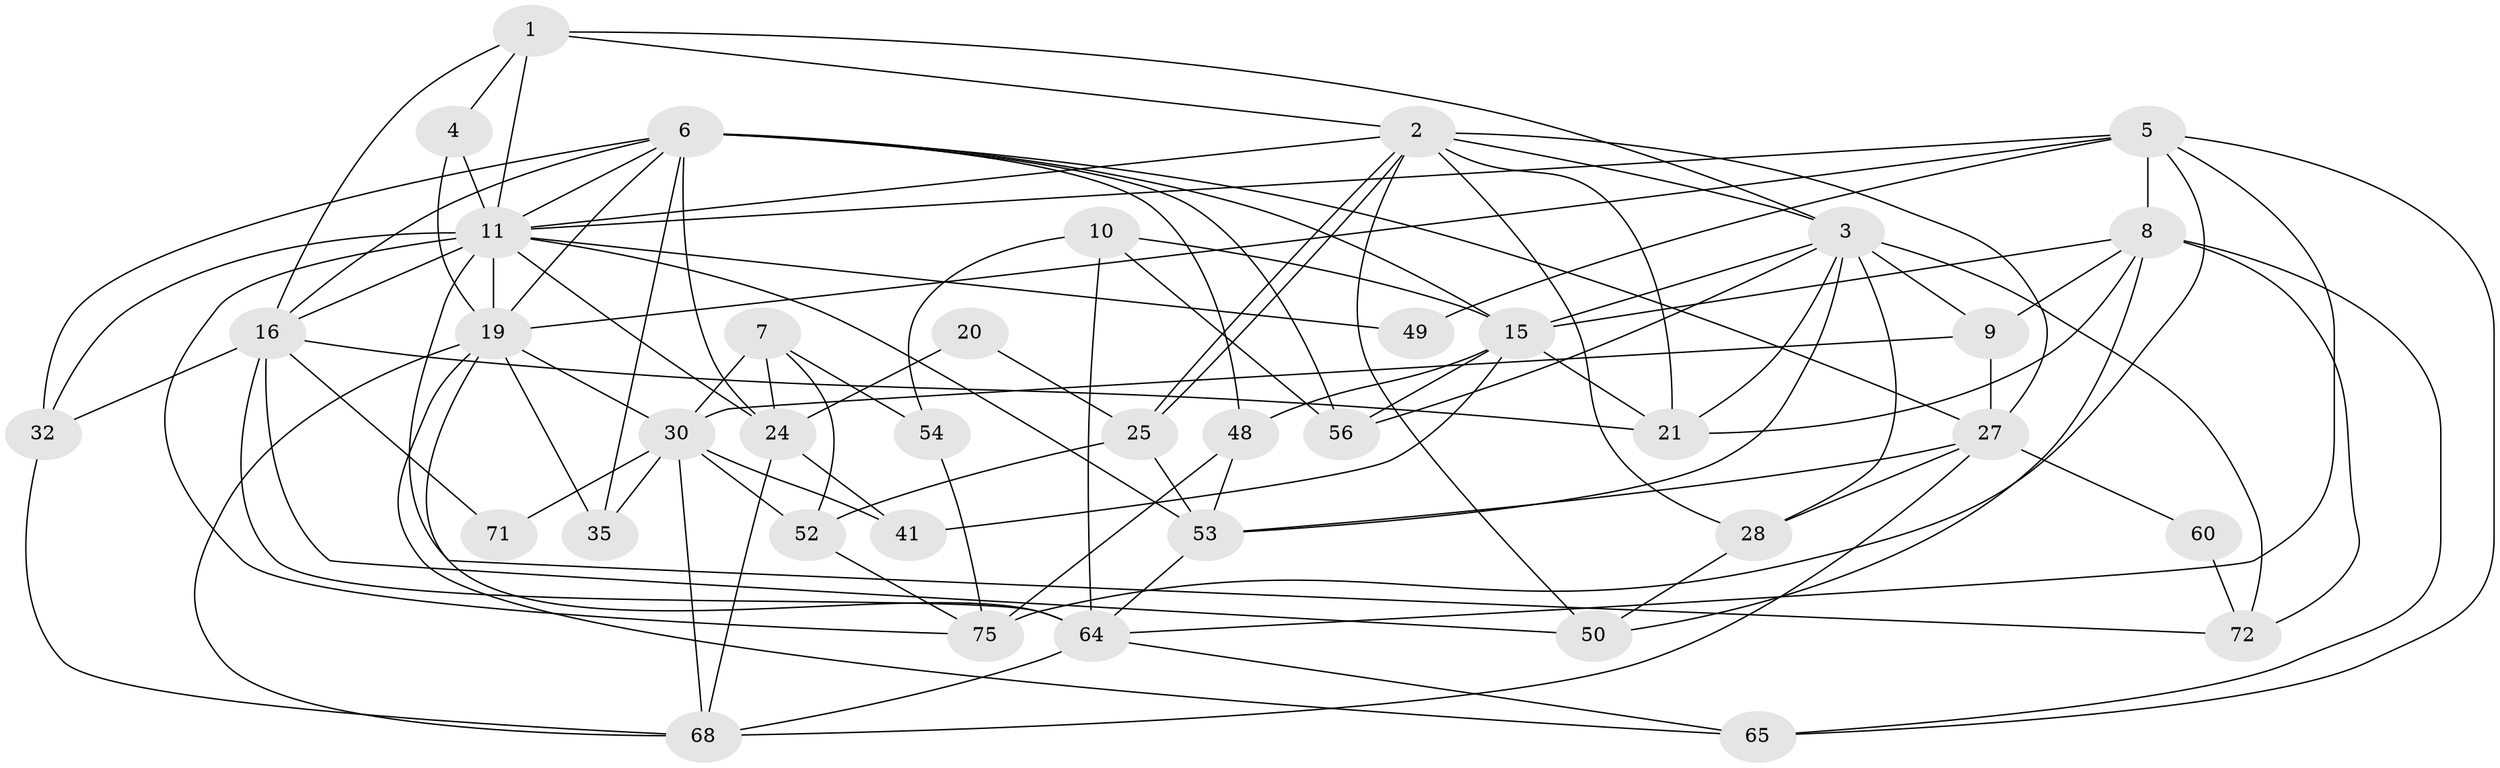 // original degree distribution, {2: 0.15789473684210525, 5: 0.2236842105263158, 4: 0.3026315789473684, 3: 0.19736842105263158, 7: 0.05263157894736842, 6: 0.06578947368421052}
// Generated by graph-tools (version 1.1) at 2025/14/03/09/25 04:14:57]
// undirected, 38 vertices, 102 edges
graph export_dot {
graph [start="1"]
  node [color=gray90,style=filled];
  1 [super="+13"];
  2 [super="+70+18"];
  3 [super="+14+47"];
  4;
  5 [super="+29"];
  6 [super="+17+12"];
  7 [super="+67"];
  8 [super="+44+58"];
  9 [super="+51"];
  10 [super="+57"];
  11 [super="+26+22+36"];
  15 [super="+59+33"];
  16 [super="+46+23"];
  19 [super="+73+62"];
  20;
  21 [super="+37"];
  24 [super="+39+61"];
  25;
  27 [super="+45"];
  28;
  30 [super="+38+31"];
  32 [super="+42"];
  35 [super="+63"];
  41;
  48;
  49;
  50;
  52 [super="+55"];
  53 [super="+69"];
  54;
  56;
  60;
  64;
  65;
  68;
  71;
  72;
  75;
  1 -- 3;
  1 -- 4;
  1 -- 11;
  1 -- 2;
  1 -- 16;
  2 -- 25;
  2 -- 25;
  2 -- 27;
  2 -- 28;
  2 -- 50;
  2 -- 11;
  2 -- 3;
  2 -- 21;
  3 -- 53;
  3 -- 15;
  3 -- 72;
  3 -- 28;
  3 -- 21;
  3 -- 9 [weight=2];
  3 -- 56;
  4 -- 11;
  4 -- 19;
  5 -- 65;
  5 -- 8;
  5 -- 49;
  5 -- 64;
  5 -- 19;
  5 -- 75;
  5 -- 11;
  6 -- 56 [weight=2];
  6 -- 19;
  6 -- 15;
  6 -- 27 [weight=2];
  6 -- 16 [weight=2];
  6 -- 32;
  6 -- 35;
  6 -- 11;
  6 -- 48;
  6 -- 24;
  7 -- 54;
  7 -- 52;
  7 -- 30 [weight=2];
  7 -- 24;
  8 -- 65;
  8 -- 72;
  8 -- 9;
  8 -- 50;
  8 -- 21;
  8 -- 15;
  9 -- 27;
  9 -- 30;
  10 -- 15 [weight=3];
  10 -- 64;
  10 -- 54;
  10 -- 56;
  11 -- 32 [weight=2];
  11 -- 75;
  11 -- 49;
  11 -- 72;
  11 -- 19 [weight=2];
  11 -- 53;
  11 -- 24;
  11 -- 16;
  15 -- 41;
  15 -- 56;
  15 -- 21 [weight=2];
  15 -- 48;
  16 -- 64;
  16 -- 71;
  16 -- 50;
  16 -- 21;
  16 -- 32;
  19 -- 65;
  19 -- 64;
  19 -- 68;
  19 -- 35;
  19 -- 30;
  20 -- 25;
  20 -- 24;
  24 -- 68;
  24 -- 41 [weight=2];
  25 -- 52;
  25 -- 53;
  27 -- 68;
  27 -- 53;
  27 -- 28;
  27 -- 60;
  28 -- 50;
  30 -- 35;
  30 -- 41;
  30 -- 52;
  30 -- 68;
  30 -- 71;
  32 -- 68;
  48 -- 75;
  48 -- 53;
  52 -- 75;
  53 -- 64;
  54 -- 75;
  60 -- 72;
  64 -- 68;
  64 -- 65;
}
